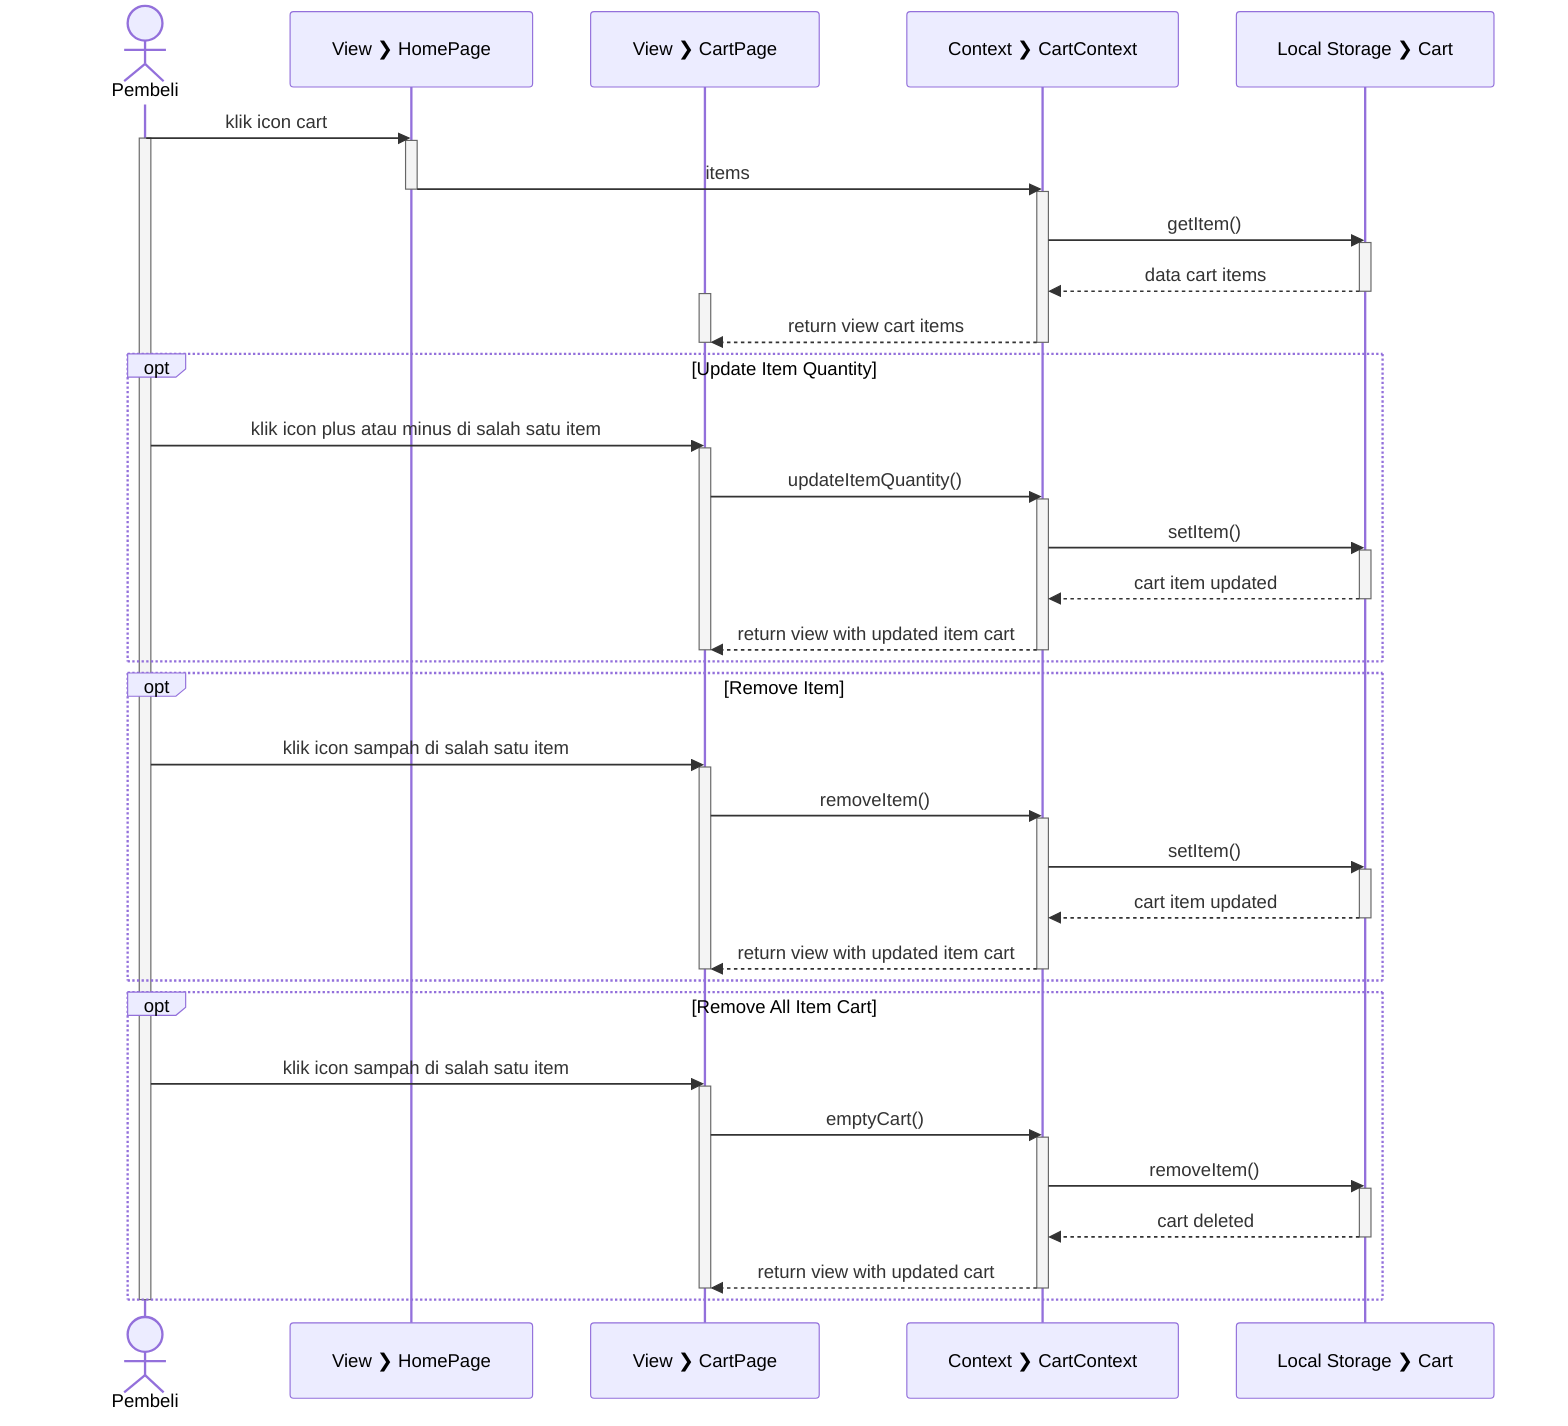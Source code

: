 sequenceDiagram
  actor Pembeli
  participant V_H as View #10095; HomePage
  participant V_C as View #10095; CartPage
  participant CTX_C as Context #10095; CartContext
  participant LS_C as Local Storage #10095; Cart

  Pembeli->>V_H: klik icon cart

  activate Pembeli
  activate V_H

  V_H->>CTX_C: items

  deactivate V_H

  activate CTX_C

  CTX_C->>LS_C: getItem()

  activate LS_C

  LS_C-->>CTX_C: data cart items

  deactivate LS_C

  activate V_C

  CTX_C-->>V_C: return view cart items

  deactivate CTX_C
  deactivate V_C

  opt Update Item Quantity
    Pembeli->>V_C: klik icon plus atau minus di salah satu item

    activate V_C

    V_C->>CTX_C: updateItemQuantity()

    activate CTX_C

    CTX_C->>LS_C: setItem()

    activate LS_C

    LS_C-->>CTX_C: cart item updated
    
    deactivate LS_C

    CTX_C-->>V_C: return view with updated item cart

    deactivate V_C
    deactivate CTX_C
  end
  
  opt Remove Item
    Pembeli->>V_C: klik icon sampah di salah satu item

    activate V_C

    V_C->>CTX_C: removeItem()

    activate CTX_C

    CTX_C->>LS_C: setItem()

    activate LS_C

    LS_C-->>CTX_C: cart item updated
    
    deactivate LS_C

    CTX_C-->>V_C: return view with updated item cart

    deactivate V_C
    deactivate CTX_C
  end
  
  opt Remove All Item Cart
    Pembeli->>V_C: klik icon sampah di salah satu item

    activate V_C

    V_C->>CTX_C: emptyCart()

    activate CTX_C

    CTX_C->>LS_C: removeItem()

    activate LS_C

    LS_C-->>CTX_C: cart deleted
    
    deactivate LS_C

    CTX_C-->>V_C: return view with updated cart

    deactivate V_C
    deactivate CTX_C
  end

  deactivate Pembeli